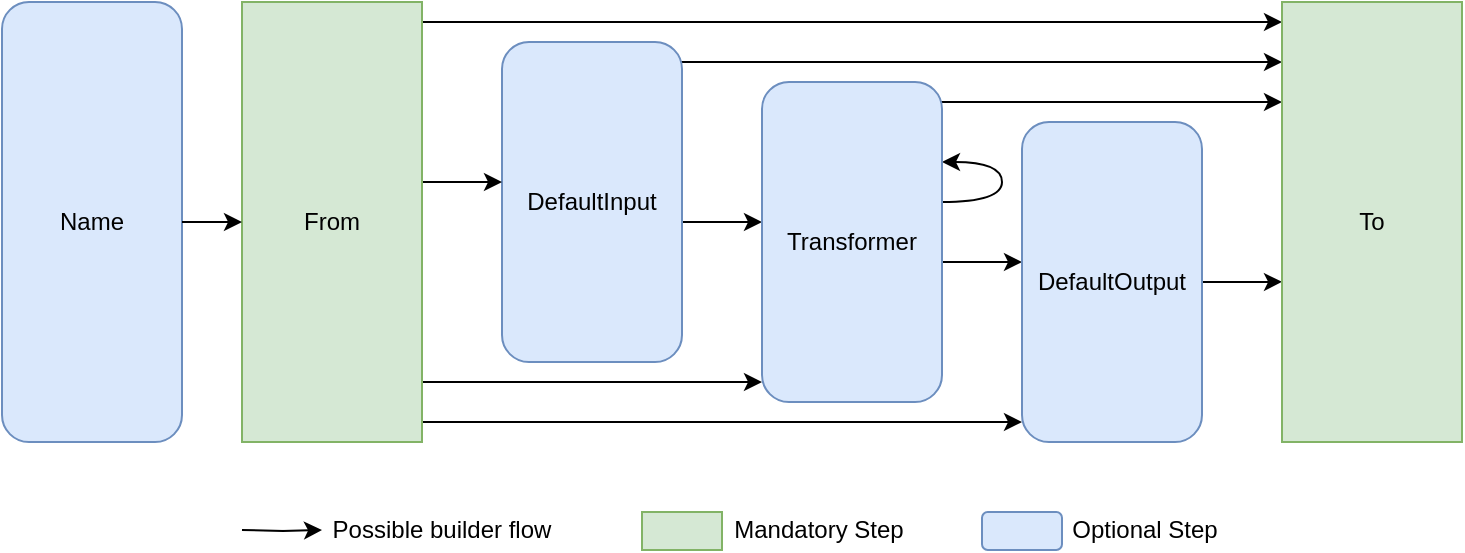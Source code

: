 <mxfile version="14.3.0" type="device"><diagram id="5k1DeoOOZsGGm3edqEcq" name="Page-1"><mxGraphModel dx="1422" dy="766" grid="1" gridSize="10" guides="1" tooltips="1" connect="1" arrows="1" fold="1" page="1" pageScale="1" pageWidth="1169" pageHeight="827" math="0" shadow="0"><root><mxCell id="0"/><mxCell id="1" parent="0"/><mxCell id="RJTvIQEwtNmMsbXSXZvk-29" style="edgeStyle=orthogonalEdgeStyle;rounded=0;orthogonalLoop=1;jettySize=auto;html=1;" parent="1" source="RJTvIQEwtNmMsbXSXZvk-3" target="RJTvIQEwtNmMsbXSXZvk-10" edge="1"><mxGeometry relative="1" as="geometry"><Array as="points"><mxPoint x="390" y="250"/><mxPoint x="390" y="250"/></Array></mxGeometry></mxCell><mxCell id="RJTvIQEwtNmMsbXSXZvk-34" style="edgeStyle=orthogonalEdgeStyle;orthogonalLoop=1;jettySize=auto;html=1;exitX=1;exitY=0.5;exitDx=0;exitDy=0;rounded=0;strokeColor=#000000;" parent="1" source="RJTvIQEwtNmMsbXSXZvk-3" target="RJTvIQEwtNmMsbXSXZvk-13" edge="1"><mxGeometry relative="1" as="geometry"><Array as="points"><mxPoint x="360" y="240"/><mxPoint x="360" y="170"/></Array></mxGeometry></mxCell><mxCell id="RJTvIQEwtNmMsbXSXZvk-3" value="DefaultInput" style="rounded=1;whiteSpace=wrap;html=1;fillColor=#dae8fc;strokeColor=#6c8ebf;" parent="1" vertex="1"><mxGeometry x="280" y="160" width="90" height="160" as="geometry"/></mxCell><mxCell id="RJTvIQEwtNmMsbXSXZvk-21" style="edgeStyle=orthogonalEdgeStyle;rounded=0;orthogonalLoop=1;jettySize=auto;html=1;exitX=1;exitY=0.5;exitDx=0;exitDy=0;" parent="1" source="RJTvIQEwtNmMsbXSXZvk-7" target="RJTvIQEwtNmMsbXSXZvk-13" edge="1"><mxGeometry relative="1" as="geometry"><Array as="points"><mxPoint x="240" y="150"/></Array></mxGeometry></mxCell><mxCell id="RJTvIQEwtNmMsbXSXZvk-23" style="edgeStyle=orthogonalEdgeStyle;rounded=0;orthogonalLoop=1;jettySize=auto;html=1;exitX=1;exitY=0.5;exitDx=0;exitDy=0;" parent="1" source="RJTvIQEwtNmMsbXSXZvk-7" edge="1"><mxGeometry relative="1" as="geometry"><mxPoint x="280" y="230" as="targetPoint"/><Array as="points"><mxPoint x="240" y="230"/></Array></mxGeometry></mxCell><mxCell id="RJTvIQEwtNmMsbXSXZvk-27" style="edgeStyle=orthogonalEdgeStyle;rounded=0;orthogonalLoop=1;jettySize=auto;html=1;exitX=1;exitY=0.5;exitDx=0;exitDy=0;" parent="1" source="RJTvIQEwtNmMsbXSXZvk-7" target="RJTvIQEwtNmMsbXSXZvk-10" edge="1"><mxGeometry relative="1" as="geometry"><Array as="points"><mxPoint x="240" y="330"/></Array></mxGeometry></mxCell><mxCell id="RJTvIQEwtNmMsbXSXZvk-28" style="edgeStyle=orthogonalEdgeStyle;rounded=0;orthogonalLoop=1;jettySize=auto;html=1;exitX=1;exitY=0.5;exitDx=0;exitDy=0;" parent="1" source="RJTvIQEwtNmMsbXSXZvk-7" target="RJTvIQEwtNmMsbXSXZvk-12" edge="1"><mxGeometry relative="1" as="geometry"><Array as="points"><mxPoint x="240" y="350"/></Array></mxGeometry></mxCell><mxCell id="RJTvIQEwtNmMsbXSXZvk-7" value="From" style="rounded=0;whiteSpace=wrap;html=1;labelBackgroundColor=none;fillColor=#d5e8d4;strokeColor=#82b366;" parent="1" vertex="1"><mxGeometry x="150" y="140" width="90" height="220" as="geometry"/></mxCell><mxCell id="RJTvIQEwtNmMsbXSXZvk-25" style="edgeStyle=orthogonalEdgeStyle;rounded=0;orthogonalLoop=1;jettySize=auto;html=1;exitX=1;exitY=0.5;exitDx=0;exitDy=0;" parent="1" source="RJTvIQEwtNmMsbXSXZvk-10" target="RJTvIQEwtNmMsbXSXZvk-13" edge="1"><mxGeometry relative="1" as="geometry"><Array as="points"><mxPoint x="490" y="260"/><mxPoint x="490" y="190"/></Array></mxGeometry></mxCell><mxCell id="RJTvIQEwtNmMsbXSXZvk-31" style="edgeStyle=orthogonalEdgeStyle;rounded=0;orthogonalLoop=1;jettySize=auto;html=1;exitX=1;exitY=0.5;exitDx=0;exitDy=0;" parent="1" source="RJTvIQEwtNmMsbXSXZvk-10" target="RJTvIQEwtNmMsbXSXZvk-12" edge="1"><mxGeometry relative="1" as="geometry"><Array as="points"><mxPoint x="500" y="270"/></Array></mxGeometry></mxCell><mxCell id="RJTvIQEwtNmMsbXSXZvk-32" style="edgeStyle=orthogonalEdgeStyle;orthogonalLoop=1;jettySize=auto;html=1;entryX=1;entryY=0.25;entryDx=0;entryDy=0;curved=1;" parent="1" edge="1"><mxGeometry relative="1" as="geometry"><mxPoint x="500" y="220" as="targetPoint"/><mxPoint x="500" y="240" as="sourcePoint"/><Array as="points"><mxPoint x="530" y="240"/><mxPoint x="530" y="220"/></Array></mxGeometry></mxCell><mxCell id="RJTvIQEwtNmMsbXSXZvk-10" value="Transformer" style="rounded=1;whiteSpace=wrap;html=1;fillColor=#dae8fc;strokeColor=#6c8ebf;" parent="1" vertex="1"><mxGeometry x="410" y="180" width="90" height="160" as="geometry"/></mxCell><mxCell id="RJTvIQEwtNmMsbXSXZvk-26" style="edgeStyle=orthogonalEdgeStyle;rounded=0;orthogonalLoop=1;jettySize=auto;html=1;exitX=1;exitY=0.5;exitDx=0;exitDy=0;entryX=0;entryY=0.636;entryDx=0;entryDy=0;entryPerimeter=0;" parent="1" source="RJTvIQEwtNmMsbXSXZvk-12" target="RJTvIQEwtNmMsbXSXZvk-13" edge="1"><mxGeometry relative="1" as="geometry"><mxPoint x="650" y="290" as="targetPoint"/><Array as="points"><mxPoint x="650" y="280"/></Array></mxGeometry></mxCell><mxCell id="RJTvIQEwtNmMsbXSXZvk-12" value="DefaultOutput" style="rounded=1;whiteSpace=wrap;html=1;fillColor=#dae8fc;strokeColor=#6c8ebf;" parent="1" vertex="1"><mxGeometry x="540" y="200" width="90" height="160" as="geometry"/></mxCell><mxCell id="RJTvIQEwtNmMsbXSXZvk-13" value="To" style="rounded=0;whiteSpace=wrap;html=1;labelBackgroundColor=none;fillColor=#d5e8d4;strokeColor=#82b366;" parent="1" vertex="1"><mxGeometry x="670" y="140" width="90" height="220" as="geometry"/></mxCell><mxCell id="RJTvIQEwtNmMsbXSXZvk-15" value="" style="rounded=1;whiteSpace=wrap;html=1;fillColor=#dae8fc;strokeColor=#6c8ebf;" parent="1" vertex="1"><mxGeometry x="520" y="395" width="40" height="19" as="geometry"/></mxCell><mxCell id="RJTvIQEwtNmMsbXSXZvk-16" value="" style="rounded=0;whiteSpace=wrap;html=1;labelBackgroundColor=none;fillColor=#d5e8d4;strokeColor=#82b366;" parent="1" vertex="1"><mxGeometry x="350" y="395" width="40" height="19" as="geometry"/></mxCell><mxCell id="RJTvIQEwtNmMsbXSXZvk-17" style="edgeStyle=orthogonalEdgeStyle;rounded=0;orthogonalLoop=1;jettySize=auto;html=1;exitX=1;exitY=0.5;exitDx=0;exitDy=0;" parent="1" edge="1"><mxGeometry relative="1" as="geometry"><mxPoint x="150" y="404" as="sourcePoint"/><mxPoint x="190" y="404" as="targetPoint"/></mxGeometry></mxCell><mxCell id="RJTvIQEwtNmMsbXSXZvk-18" value="Possible builder flow" style="text;html=1;strokeColor=none;fillColor=none;align=center;verticalAlign=middle;whiteSpace=wrap;rounded=0;labelBackgroundColor=none;" parent="1" vertex="1"><mxGeometry x="190" y="394" width="120" height="20" as="geometry"/></mxCell><mxCell id="RJTvIQEwtNmMsbXSXZvk-19" value="Mandatory Step" style="text;html=1;strokeColor=none;fillColor=none;align=center;verticalAlign=middle;whiteSpace=wrap;rounded=0;labelBackgroundColor=none;" parent="1" vertex="1"><mxGeometry x="392" y="394" width="93" height="20" as="geometry"/></mxCell><mxCell id="RJTvIQEwtNmMsbXSXZvk-20" value="Optional Step" style="text;html=1;strokeColor=none;fillColor=none;align=center;verticalAlign=middle;whiteSpace=wrap;rounded=0;labelBackgroundColor=none;" parent="1" vertex="1"><mxGeometry x="560" y="394" width="83" height="20" as="geometry"/></mxCell><mxCell id="drLUvdHantv8vsGJUyKh-3" value="Name" style="rounded=1;whiteSpace=wrap;html=1;fillColor=#dae8fc;strokeColor=#6c8ebf;" vertex="1" parent="1"><mxGeometry x="30" y="140" width="90" height="220" as="geometry"/></mxCell><mxCell id="drLUvdHantv8vsGJUyKh-4" value="" style="endArrow=classic;html=1;exitX=1;exitY=0.5;exitDx=0;exitDy=0;entryX=0;entryY=0.5;entryDx=0;entryDy=0;" edge="1" parent="1" source="drLUvdHantv8vsGJUyKh-3" target="RJTvIQEwtNmMsbXSXZvk-7"><mxGeometry width="50" height="50" relative="1" as="geometry"><mxPoint x="310" y="360" as="sourcePoint"/><mxPoint x="360" y="310" as="targetPoint"/></mxGeometry></mxCell></root></mxGraphModel></diagram></mxfile>